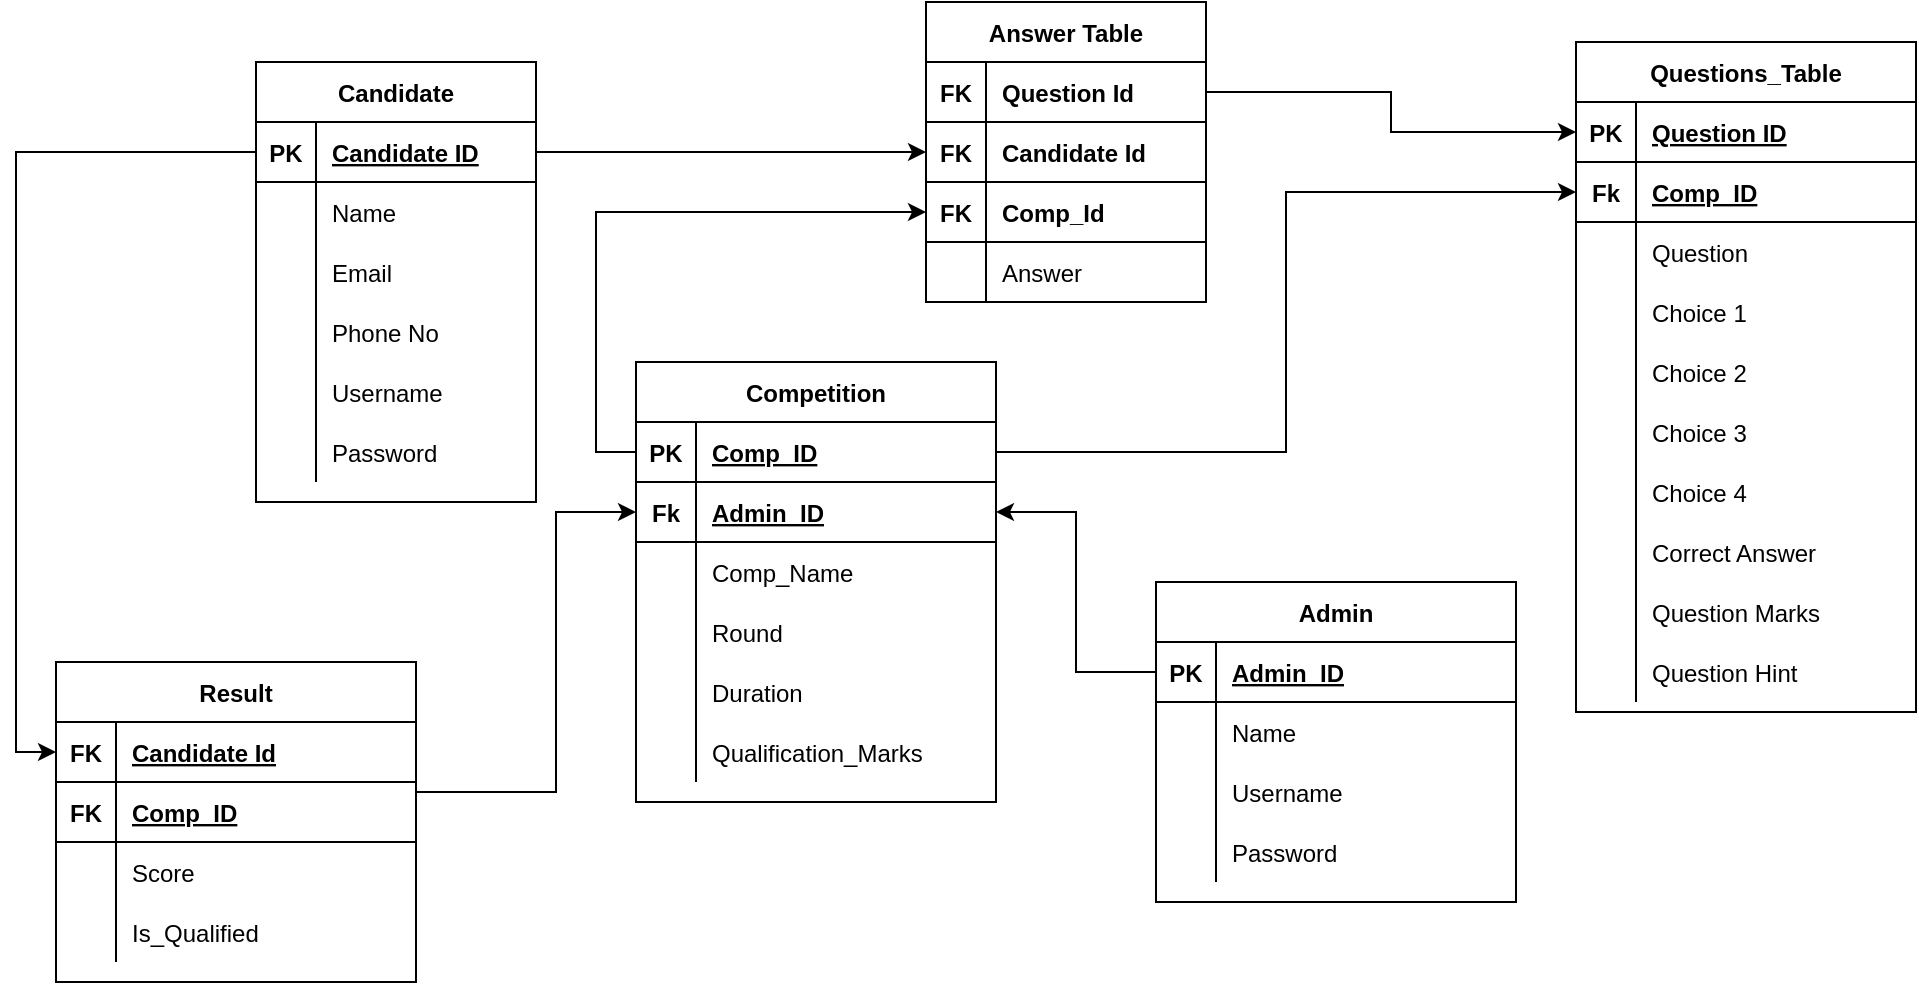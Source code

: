 <mxfile version="13.6.2" type="device"><diagram id="UA8_XcZlfuTi02shAsH2" name="Page-1"><mxGraphModel dx="1942" dy="1594" grid="1" gridSize="10" guides="1" tooltips="1" connect="1" arrows="1" fold="1" page="1" pageScale="1" pageWidth="850" pageHeight="1100" math="0" shadow="0"><root><mxCell id="0"/><mxCell id="1" parent="0"/><mxCell id="3dy5J29HsJ9k6kkWrYnw-161" style="edgeStyle=orthogonalEdgeStyle;rounded=0;orthogonalLoop=1;jettySize=auto;html=1;entryX=0;entryY=0.5;entryDx=0;entryDy=0;" parent="1" source="3dy5J29HsJ9k6kkWrYnw-139" target="3dy5J29HsJ9k6kkWrYnw-41" edge="1"><mxGeometry relative="1" as="geometry"/></mxCell><mxCell id="ef33KktDekvAy3MGBn2n-31" style="edgeStyle=orthogonalEdgeStyle;rounded=0;orthogonalLoop=1;jettySize=auto;html=1;entryX=0;entryY=0.5;entryDx=0;entryDy=0;" parent="1" source="ef33KktDekvAy3MGBn2n-2" target="6amiXl36IDbEp6MfNgax-14" edge="1"><mxGeometry relative="1" as="geometry"/></mxCell><mxCell id="ef33KktDekvAy3MGBn2n-1" value="Competition" style="shape=table;startSize=30;container=1;collapsible=1;childLayout=tableLayout;fixedRows=1;rowLines=0;fontStyle=1;align=center;resizeLast=1;" parent="1" vertex="1"><mxGeometry x="210" y="160" width="180" height="220" as="geometry"/></mxCell><mxCell id="ef33KktDekvAy3MGBn2n-2" value="" style="shape=partialRectangle;collapsible=0;dropTarget=0;pointerEvents=0;fillColor=none;top=0;left=0;bottom=1;right=0;points=[[0,0.5],[1,0.5]];portConstraint=eastwest;" parent="ef33KktDekvAy3MGBn2n-1" vertex="1"><mxGeometry y="30" width="180" height="30" as="geometry"/></mxCell><mxCell id="ef33KktDekvAy3MGBn2n-3" value="PK" style="shape=partialRectangle;connectable=0;fillColor=none;top=0;left=0;bottom=0;right=0;fontStyle=1;overflow=hidden;" parent="ef33KktDekvAy3MGBn2n-2" vertex="1"><mxGeometry width="30" height="30" as="geometry"/></mxCell><mxCell id="ef33KktDekvAy3MGBn2n-4" value="Comp_ID" style="shape=partialRectangle;connectable=0;fillColor=none;top=0;left=0;bottom=0;right=0;align=left;spacingLeft=6;fontStyle=5;overflow=hidden;" parent="ef33KktDekvAy3MGBn2n-2" vertex="1"><mxGeometry x="30" width="150" height="30" as="geometry"/></mxCell><mxCell id="GQIqt-4R1LBPrv5W9LkD-1" value="" style="shape=partialRectangle;collapsible=0;dropTarget=0;pointerEvents=0;fillColor=none;top=0;left=0;bottom=1;right=0;points=[[0,0.5],[1,0.5]];portConstraint=eastwest;" parent="ef33KktDekvAy3MGBn2n-1" vertex="1"><mxGeometry y="60" width="180" height="30" as="geometry"/></mxCell><mxCell id="GQIqt-4R1LBPrv5W9LkD-2" value="Fk" style="shape=partialRectangle;connectable=0;fillColor=none;top=0;left=0;bottom=0;right=0;fontStyle=1;overflow=hidden;" parent="GQIqt-4R1LBPrv5W9LkD-1" vertex="1"><mxGeometry width="30" height="30" as="geometry"/></mxCell><mxCell id="GQIqt-4R1LBPrv5W9LkD-3" value="Admin_ID" style="shape=partialRectangle;connectable=0;fillColor=none;top=0;left=0;bottom=0;right=0;align=left;spacingLeft=6;fontStyle=5;overflow=hidden;" parent="GQIqt-4R1LBPrv5W9LkD-1" vertex="1"><mxGeometry x="30" width="150" height="30" as="geometry"/></mxCell><mxCell id="ef33KktDekvAy3MGBn2n-5" value="" style="shape=partialRectangle;collapsible=0;dropTarget=0;pointerEvents=0;fillColor=none;top=0;left=0;bottom=0;right=0;points=[[0,0.5],[1,0.5]];portConstraint=eastwest;" parent="ef33KktDekvAy3MGBn2n-1" vertex="1"><mxGeometry y="90" width="180" height="30" as="geometry"/></mxCell><mxCell id="ef33KktDekvAy3MGBn2n-6" value="" style="shape=partialRectangle;connectable=0;fillColor=none;top=0;left=0;bottom=0;right=0;editable=1;overflow=hidden;" parent="ef33KktDekvAy3MGBn2n-5" vertex="1"><mxGeometry width="30" height="30" as="geometry"/></mxCell><mxCell id="ef33KktDekvAy3MGBn2n-7" value="Comp_Name" style="shape=partialRectangle;connectable=0;fillColor=none;top=0;left=0;bottom=0;right=0;align=left;spacingLeft=6;overflow=hidden;" parent="ef33KktDekvAy3MGBn2n-5" vertex="1"><mxGeometry x="30" width="150" height="30" as="geometry"/></mxCell><mxCell id="ef33KktDekvAy3MGBn2n-8" value="" style="shape=partialRectangle;collapsible=0;dropTarget=0;pointerEvents=0;fillColor=none;top=0;left=0;bottom=0;right=0;points=[[0,0.5],[1,0.5]];portConstraint=eastwest;" parent="ef33KktDekvAy3MGBn2n-1" vertex="1"><mxGeometry y="120" width="180" height="30" as="geometry"/></mxCell><mxCell id="ef33KktDekvAy3MGBn2n-9" value="" style="shape=partialRectangle;connectable=0;fillColor=none;top=0;left=0;bottom=0;right=0;editable=1;overflow=hidden;" parent="ef33KktDekvAy3MGBn2n-8" vertex="1"><mxGeometry width="30" height="30" as="geometry"/></mxCell><mxCell id="ef33KktDekvAy3MGBn2n-10" value="Round" style="shape=partialRectangle;connectable=0;fillColor=none;top=0;left=0;bottom=0;right=0;align=left;spacingLeft=6;overflow=hidden;" parent="ef33KktDekvAy3MGBn2n-8" vertex="1"><mxGeometry x="30" width="150" height="30" as="geometry"/></mxCell><mxCell id="ef33KktDekvAy3MGBn2n-18" value="" style="shape=partialRectangle;collapsible=0;dropTarget=0;pointerEvents=0;fillColor=none;top=0;left=0;bottom=0;right=0;points=[[0,0.5],[1,0.5]];portConstraint=eastwest;" parent="ef33KktDekvAy3MGBn2n-1" vertex="1"><mxGeometry y="150" width="180" height="30" as="geometry"/></mxCell><mxCell id="ef33KktDekvAy3MGBn2n-19" value="" style="shape=partialRectangle;connectable=0;fillColor=none;top=0;left=0;bottom=0;right=0;editable=1;overflow=hidden;" parent="ef33KktDekvAy3MGBn2n-18" vertex="1"><mxGeometry width="30" height="30" as="geometry"/></mxCell><mxCell id="ef33KktDekvAy3MGBn2n-20" value="Duration" style="shape=partialRectangle;connectable=0;fillColor=none;top=0;left=0;bottom=0;right=0;align=left;spacingLeft=6;overflow=hidden;" parent="ef33KktDekvAy3MGBn2n-18" vertex="1"><mxGeometry x="30" width="150" height="30" as="geometry"/></mxCell><mxCell id="1vWn2NSjjQprrjkqBrk3-20" value="" style="shape=partialRectangle;collapsible=0;dropTarget=0;pointerEvents=0;fillColor=none;top=0;left=0;bottom=0;right=0;points=[[0,0.5],[1,0.5]];portConstraint=eastwest;" parent="ef33KktDekvAy3MGBn2n-1" vertex="1"><mxGeometry y="180" width="180" height="30" as="geometry"/></mxCell><mxCell id="1vWn2NSjjQprrjkqBrk3-21" value="" style="shape=partialRectangle;connectable=0;fillColor=none;top=0;left=0;bottom=0;right=0;editable=1;overflow=hidden;" parent="1vWn2NSjjQprrjkqBrk3-20" vertex="1"><mxGeometry width="30" height="30" as="geometry"/></mxCell><mxCell id="1vWn2NSjjQprrjkqBrk3-22" value="Qualification_Marks" style="shape=partialRectangle;connectable=0;fillColor=none;top=0;left=0;bottom=0;right=0;align=left;spacingLeft=6;overflow=hidden;" parent="1vWn2NSjjQprrjkqBrk3-20" vertex="1"><mxGeometry x="30" width="150" height="30" as="geometry"/></mxCell><mxCell id="6amiXl36IDbEp6MfNgax-1" value="Admin" style="shape=table;startSize=30;container=1;collapsible=1;childLayout=tableLayout;fixedRows=1;rowLines=0;fontStyle=1;align=center;resizeLast=1;" parent="1" vertex="1"><mxGeometry x="470" y="270" width="180" height="160" as="geometry"/></mxCell><mxCell id="6amiXl36IDbEp6MfNgax-2" value="" style="shape=partialRectangle;collapsible=0;dropTarget=0;pointerEvents=0;fillColor=none;top=0;left=0;bottom=1;right=0;points=[[0,0.5],[1,0.5]];portConstraint=eastwest;" parent="6amiXl36IDbEp6MfNgax-1" vertex="1"><mxGeometry y="30" width="180" height="30" as="geometry"/></mxCell><mxCell id="6amiXl36IDbEp6MfNgax-3" value="PK" style="shape=partialRectangle;connectable=0;fillColor=none;top=0;left=0;bottom=0;right=0;fontStyle=1;overflow=hidden;" parent="6amiXl36IDbEp6MfNgax-2" vertex="1"><mxGeometry width="30" height="30" as="geometry"/></mxCell><mxCell id="6amiXl36IDbEp6MfNgax-4" value="Admin_ID" style="shape=partialRectangle;connectable=0;fillColor=none;top=0;left=0;bottom=0;right=0;align=left;spacingLeft=6;fontStyle=5;overflow=hidden;" parent="6amiXl36IDbEp6MfNgax-2" vertex="1"><mxGeometry x="30" width="150" height="30" as="geometry"/></mxCell><mxCell id="6amiXl36IDbEp6MfNgax-5" value="" style="shape=partialRectangle;collapsible=0;dropTarget=0;pointerEvents=0;fillColor=none;top=0;left=0;bottom=0;right=0;points=[[0,0.5],[1,0.5]];portConstraint=eastwest;" parent="6amiXl36IDbEp6MfNgax-1" vertex="1"><mxGeometry y="60" width="180" height="30" as="geometry"/></mxCell><mxCell id="6amiXl36IDbEp6MfNgax-6" value="" style="shape=partialRectangle;connectable=0;fillColor=none;top=0;left=0;bottom=0;right=0;editable=1;overflow=hidden;" parent="6amiXl36IDbEp6MfNgax-5" vertex="1"><mxGeometry width="30" height="30" as="geometry"/></mxCell><mxCell id="6amiXl36IDbEp6MfNgax-7" value="Name" style="shape=partialRectangle;connectable=0;fillColor=none;top=0;left=0;bottom=0;right=0;align=left;spacingLeft=6;overflow=hidden;" parent="6amiXl36IDbEp6MfNgax-5" vertex="1"><mxGeometry x="30" width="150" height="30" as="geometry"/></mxCell><mxCell id="6amiXl36IDbEp6MfNgax-8" value="" style="shape=partialRectangle;collapsible=0;dropTarget=0;pointerEvents=0;fillColor=none;top=0;left=0;bottom=0;right=0;points=[[0,0.5],[1,0.5]];portConstraint=eastwest;" parent="6amiXl36IDbEp6MfNgax-1" vertex="1"><mxGeometry y="90" width="180" height="30" as="geometry"/></mxCell><mxCell id="6amiXl36IDbEp6MfNgax-9" value="" style="shape=partialRectangle;connectable=0;fillColor=none;top=0;left=0;bottom=0;right=0;editable=1;overflow=hidden;" parent="6amiXl36IDbEp6MfNgax-8" vertex="1"><mxGeometry width="30" height="30" as="geometry"/></mxCell><mxCell id="6amiXl36IDbEp6MfNgax-10" value="Username" style="shape=partialRectangle;connectable=0;fillColor=none;top=0;left=0;bottom=0;right=0;align=left;spacingLeft=6;overflow=hidden;" parent="6amiXl36IDbEp6MfNgax-8" vertex="1"><mxGeometry x="30" width="150" height="30" as="geometry"/></mxCell><mxCell id="6amiXl36IDbEp6MfNgax-11" value="" style="shape=partialRectangle;collapsible=0;dropTarget=0;pointerEvents=0;fillColor=none;top=0;left=0;bottom=0;right=0;points=[[0,0.5],[1,0.5]];portConstraint=eastwest;" parent="6amiXl36IDbEp6MfNgax-1" vertex="1"><mxGeometry y="120" width="180" height="30" as="geometry"/></mxCell><mxCell id="6amiXl36IDbEp6MfNgax-12" value="" style="shape=partialRectangle;connectable=0;fillColor=none;top=0;left=0;bottom=0;right=0;editable=1;overflow=hidden;" parent="6amiXl36IDbEp6MfNgax-11" vertex="1"><mxGeometry width="30" height="30" as="geometry"/></mxCell><mxCell id="6amiXl36IDbEp6MfNgax-13" value="Password" style="shape=partialRectangle;connectable=0;fillColor=none;top=0;left=0;bottom=0;right=0;align=left;spacingLeft=6;overflow=hidden;" parent="6amiXl36IDbEp6MfNgax-11" vertex="1"><mxGeometry x="30" width="150" height="30" as="geometry"/></mxCell><mxCell id="GQIqt-4R1LBPrv5W9LkD-4" style="edgeStyle=orthogonalEdgeStyle;rounded=0;orthogonalLoop=1;jettySize=auto;html=1;" parent="1" source="6amiXl36IDbEp6MfNgax-2" target="GQIqt-4R1LBPrv5W9LkD-1" edge="1"><mxGeometry relative="1" as="geometry"/></mxCell><mxCell id="3dy5J29HsJ9k6kkWrYnw-145" value="Result" style="shape=table;startSize=30;container=1;collapsible=1;childLayout=tableLayout;fixedRows=1;rowLines=0;fontStyle=1;align=center;resizeLast=1;" parent="1" vertex="1"><mxGeometry x="-80" y="310" width="180" height="160" as="geometry"/></mxCell><mxCell id="GQIqt-4R1LBPrv5W9LkD-6" value="" style="shape=partialRectangle;collapsible=0;dropTarget=0;pointerEvents=0;fillColor=none;top=0;left=0;bottom=1;right=0;points=[[0,0.5],[1,0.5]];portConstraint=eastwest;" parent="3dy5J29HsJ9k6kkWrYnw-145" vertex="1"><mxGeometry y="30" width="180" height="30" as="geometry"/></mxCell><mxCell id="GQIqt-4R1LBPrv5W9LkD-7" value="FK" style="shape=partialRectangle;connectable=0;fillColor=none;top=0;left=0;bottom=0;right=0;fontStyle=1;overflow=hidden;" parent="GQIqt-4R1LBPrv5W9LkD-6" vertex="1"><mxGeometry width="30" height="30" as="geometry"/></mxCell><mxCell id="GQIqt-4R1LBPrv5W9LkD-8" value="Candidate Id" style="shape=partialRectangle;connectable=0;fillColor=none;top=0;left=0;bottom=0;right=0;align=left;spacingLeft=6;fontStyle=5;overflow=hidden;" parent="GQIqt-4R1LBPrv5W9LkD-6" vertex="1"><mxGeometry x="30" width="150" height="30" as="geometry"/></mxCell><mxCell id="W-Zngxxxn-Wg_NOZ1Lf8-1" value="" style="shape=partialRectangle;collapsible=0;dropTarget=0;pointerEvents=0;fillColor=none;top=0;left=0;bottom=1;right=0;points=[[0,0.5],[1,0.5]];portConstraint=eastwest;" parent="3dy5J29HsJ9k6kkWrYnw-145" vertex="1"><mxGeometry y="60" width="180" height="30" as="geometry"/></mxCell><mxCell id="W-Zngxxxn-Wg_NOZ1Lf8-2" value="FK" style="shape=partialRectangle;connectable=0;fillColor=none;top=0;left=0;bottom=0;right=0;fontStyle=1;overflow=hidden;" parent="W-Zngxxxn-Wg_NOZ1Lf8-1" vertex="1"><mxGeometry width="30" height="30" as="geometry"/></mxCell><mxCell id="W-Zngxxxn-Wg_NOZ1Lf8-3" value="Comp_ID" style="shape=partialRectangle;connectable=0;fillColor=none;top=0;left=0;bottom=0;right=0;align=left;spacingLeft=6;fontStyle=5;overflow=hidden;" parent="W-Zngxxxn-Wg_NOZ1Lf8-1" vertex="1"><mxGeometry x="30" width="150" height="30" as="geometry"/></mxCell><mxCell id="3dy5J29HsJ9k6kkWrYnw-149" value="" style="shape=partialRectangle;collapsible=0;dropTarget=0;pointerEvents=0;fillColor=none;top=0;left=0;bottom=0;right=0;points=[[0,0.5],[1,0.5]];portConstraint=eastwest;" parent="3dy5J29HsJ9k6kkWrYnw-145" vertex="1"><mxGeometry y="90" width="180" height="30" as="geometry"/></mxCell><mxCell id="3dy5J29HsJ9k6kkWrYnw-150" value="" style="shape=partialRectangle;connectable=0;fillColor=none;top=0;left=0;bottom=0;right=0;editable=1;overflow=hidden;" parent="3dy5J29HsJ9k6kkWrYnw-149" vertex="1"><mxGeometry width="30" height="30" as="geometry"/></mxCell><mxCell id="3dy5J29HsJ9k6kkWrYnw-151" value="Score" style="shape=partialRectangle;connectable=0;fillColor=none;top=0;left=0;bottom=0;right=0;align=left;spacingLeft=6;overflow=hidden;" parent="3dy5J29HsJ9k6kkWrYnw-149" vertex="1"><mxGeometry x="30" width="150" height="30" as="geometry"/></mxCell><mxCell id="3dy5J29HsJ9k6kkWrYnw-152" value="" style="shape=partialRectangle;collapsible=0;dropTarget=0;pointerEvents=0;fillColor=none;top=0;left=0;bottom=0;right=0;points=[[0,0.5],[1,0.5]];portConstraint=eastwest;" parent="3dy5J29HsJ9k6kkWrYnw-145" vertex="1"><mxGeometry y="120" width="180" height="30" as="geometry"/></mxCell><mxCell id="3dy5J29HsJ9k6kkWrYnw-153" value="" style="shape=partialRectangle;connectable=0;fillColor=none;top=0;left=0;bottom=0;right=0;editable=1;overflow=hidden;" parent="3dy5J29HsJ9k6kkWrYnw-152" vertex="1"><mxGeometry width="30" height="30" as="geometry"/></mxCell><mxCell id="3dy5J29HsJ9k6kkWrYnw-154" value="Is_Qualified" style="shape=partialRectangle;connectable=0;fillColor=none;top=0;left=0;bottom=0;right=0;align=left;spacingLeft=6;overflow=hidden;" parent="3dy5J29HsJ9k6kkWrYnw-152" vertex="1"><mxGeometry x="30" width="150" height="30" as="geometry"/></mxCell><mxCell id="5Dze0E-JYnNKQtgA89Fa-1" style="edgeStyle=orthogonalEdgeStyle;rounded=0;orthogonalLoop=1;jettySize=auto;html=1;entryX=0;entryY=0.5;entryDx=0;entryDy=0;" parent="1" source="W-Zngxxxn-Wg_NOZ1Lf8-1" target="GQIqt-4R1LBPrv5W9LkD-1" edge="1"><mxGeometry relative="1" as="geometry"><Array as="points"><mxPoint x="170" y="375"/><mxPoint x="170" y="235"/></Array></mxGeometry></mxCell><mxCell id="3dy5J29HsJ9k6kkWrYnw-40" value="Questions_Table" style="shape=table;startSize=30;container=1;collapsible=1;childLayout=tableLayout;fixedRows=1;rowLines=0;fontStyle=1;align=center;resizeLast=1;" parent="1" vertex="1"><mxGeometry x="680" width="170" height="335" as="geometry"/></mxCell><mxCell id="3dy5J29HsJ9k6kkWrYnw-41" value="" style="shape=partialRectangle;collapsible=0;dropTarget=0;pointerEvents=0;fillColor=none;top=0;left=0;bottom=1;right=0;points=[[0,0.5],[1,0.5]];portConstraint=eastwest;" parent="3dy5J29HsJ9k6kkWrYnw-40" vertex="1"><mxGeometry y="30" width="170" height="30" as="geometry"/></mxCell><mxCell id="3dy5J29HsJ9k6kkWrYnw-42" value="PK" style="shape=partialRectangle;connectable=0;fillColor=none;top=0;left=0;bottom=0;right=0;fontStyle=1;overflow=hidden;" parent="3dy5J29HsJ9k6kkWrYnw-41" vertex="1"><mxGeometry width="30" height="30" as="geometry"/></mxCell><mxCell id="3dy5J29HsJ9k6kkWrYnw-43" value="Question ID" style="shape=partialRectangle;connectable=0;fillColor=none;top=0;left=0;bottom=0;right=0;align=left;spacingLeft=6;fontStyle=5;overflow=hidden;" parent="3dy5J29HsJ9k6kkWrYnw-41" vertex="1"><mxGeometry x="30" width="140" height="30" as="geometry"/></mxCell><mxCell id="6amiXl36IDbEp6MfNgax-14" value="" style="shape=partialRectangle;collapsible=0;dropTarget=0;pointerEvents=0;fillColor=none;top=0;left=0;bottom=1;right=0;points=[[0,0.5],[1,0.5]];portConstraint=eastwest;" parent="3dy5J29HsJ9k6kkWrYnw-40" vertex="1"><mxGeometry y="60" width="170" height="30" as="geometry"/></mxCell><mxCell id="6amiXl36IDbEp6MfNgax-15" value="Fk" style="shape=partialRectangle;connectable=0;fillColor=none;top=0;left=0;bottom=0;right=0;fontStyle=1;overflow=hidden;" parent="6amiXl36IDbEp6MfNgax-14" vertex="1"><mxGeometry width="30" height="30" as="geometry"/></mxCell><mxCell id="6amiXl36IDbEp6MfNgax-16" value="Comp_ID" style="shape=partialRectangle;connectable=0;fillColor=none;top=0;left=0;bottom=0;right=0;align=left;spacingLeft=6;fontStyle=5;overflow=hidden;" parent="6amiXl36IDbEp6MfNgax-14" vertex="1"><mxGeometry x="30" width="140" height="30" as="geometry"/></mxCell><mxCell id="3dy5J29HsJ9k6kkWrYnw-44" value="" style="shape=partialRectangle;collapsible=0;dropTarget=0;pointerEvents=0;fillColor=none;top=0;left=0;bottom=0;right=0;points=[[0,0.5],[1,0.5]];portConstraint=eastwest;" parent="3dy5J29HsJ9k6kkWrYnw-40" vertex="1"><mxGeometry y="90" width="170" height="30" as="geometry"/></mxCell><mxCell id="3dy5J29HsJ9k6kkWrYnw-45" value="" style="shape=partialRectangle;connectable=0;fillColor=none;top=0;left=0;bottom=0;right=0;editable=1;overflow=hidden;" parent="3dy5J29HsJ9k6kkWrYnw-44" vertex="1"><mxGeometry width="30" height="30" as="geometry"/></mxCell><mxCell id="3dy5J29HsJ9k6kkWrYnw-46" value="Question" style="shape=partialRectangle;connectable=0;fillColor=none;top=0;left=0;bottom=0;right=0;align=left;spacingLeft=6;overflow=hidden;" parent="3dy5J29HsJ9k6kkWrYnw-44" vertex="1"><mxGeometry x="30" width="140" height="30" as="geometry"/></mxCell><mxCell id="3dy5J29HsJ9k6kkWrYnw-47" value="" style="shape=partialRectangle;collapsible=0;dropTarget=0;pointerEvents=0;fillColor=none;top=0;left=0;bottom=0;right=0;points=[[0,0.5],[1,0.5]];portConstraint=eastwest;" parent="3dy5J29HsJ9k6kkWrYnw-40" vertex="1"><mxGeometry y="120" width="170" height="30" as="geometry"/></mxCell><mxCell id="3dy5J29HsJ9k6kkWrYnw-48" value="" style="shape=partialRectangle;connectable=0;fillColor=none;top=0;left=0;bottom=0;right=0;editable=1;overflow=hidden;" parent="3dy5J29HsJ9k6kkWrYnw-47" vertex="1"><mxGeometry width="30" height="30" as="geometry"/></mxCell><mxCell id="3dy5J29HsJ9k6kkWrYnw-49" value="Choice 1" style="shape=partialRectangle;connectable=0;fillColor=none;top=0;left=0;bottom=0;right=0;align=left;spacingLeft=6;overflow=hidden;" parent="3dy5J29HsJ9k6kkWrYnw-47" vertex="1"><mxGeometry x="30" width="140" height="30" as="geometry"/></mxCell><mxCell id="3dy5J29HsJ9k6kkWrYnw-50" value="" style="shape=partialRectangle;collapsible=0;dropTarget=0;pointerEvents=0;fillColor=none;top=0;left=0;bottom=0;right=0;points=[[0,0.5],[1,0.5]];portConstraint=eastwest;" parent="3dy5J29HsJ9k6kkWrYnw-40" vertex="1"><mxGeometry y="150" width="170" height="30" as="geometry"/></mxCell><mxCell id="3dy5J29HsJ9k6kkWrYnw-51" value="" style="shape=partialRectangle;connectable=0;fillColor=none;top=0;left=0;bottom=0;right=0;editable=1;overflow=hidden;" parent="3dy5J29HsJ9k6kkWrYnw-50" vertex="1"><mxGeometry width="30" height="30" as="geometry"/></mxCell><mxCell id="3dy5J29HsJ9k6kkWrYnw-52" value="Choice 2" style="shape=partialRectangle;connectable=0;fillColor=none;top=0;left=0;bottom=0;right=0;align=left;spacingLeft=6;overflow=hidden;" parent="3dy5J29HsJ9k6kkWrYnw-50" vertex="1"><mxGeometry x="30" width="140" height="30" as="geometry"/></mxCell><mxCell id="3dy5J29HsJ9k6kkWrYnw-108" value="" style="shape=partialRectangle;collapsible=0;dropTarget=0;pointerEvents=0;fillColor=none;top=0;left=0;bottom=0;right=0;points=[[0,0.5],[1,0.5]];portConstraint=eastwest;" parent="3dy5J29HsJ9k6kkWrYnw-40" vertex="1"><mxGeometry y="180" width="170" height="30" as="geometry"/></mxCell><mxCell id="3dy5J29HsJ9k6kkWrYnw-109" value="" style="shape=partialRectangle;connectable=0;fillColor=none;top=0;left=0;bottom=0;right=0;editable=1;overflow=hidden;" parent="3dy5J29HsJ9k6kkWrYnw-108" vertex="1"><mxGeometry width="30" height="30" as="geometry"/></mxCell><mxCell id="3dy5J29HsJ9k6kkWrYnw-110" value="Choice 3" style="shape=partialRectangle;connectable=0;fillColor=none;top=0;left=0;bottom=0;right=0;align=left;spacingLeft=6;overflow=hidden;" parent="3dy5J29HsJ9k6kkWrYnw-108" vertex="1"><mxGeometry x="30" width="140" height="30" as="geometry"/></mxCell><mxCell id="3dy5J29HsJ9k6kkWrYnw-111" value="" style="shape=partialRectangle;collapsible=0;dropTarget=0;pointerEvents=0;fillColor=none;top=0;left=0;bottom=0;right=0;points=[[0,0.5],[1,0.5]];portConstraint=eastwest;" parent="3dy5J29HsJ9k6kkWrYnw-40" vertex="1"><mxGeometry y="210" width="170" height="30" as="geometry"/></mxCell><mxCell id="3dy5J29HsJ9k6kkWrYnw-112" value="" style="shape=partialRectangle;connectable=0;fillColor=none;top=0;left=0;bottom=0;right=0;editable=1;overflow=hidden;" parent="3dy5J29HsJ9k6kkWrYnw-111" vertex="1"><mxGeometry width="30" height="30" as="geometry"/></mxCell><mxCell id="3dy5J29HsJ9k6kkWrYnw-113" value="Choice 4" style="shape=partialRectangle;connectable=0;fillColor=none;top=0;left=0;bottom=0;right=0;align=left;spacingLeft=6;overflow=hidden;" parent="3dy5J29HsJ9k6kkWrYnw-111" vertex="1"><mxGeometry x="30" width="140" height="30" as="geometry"/></mxCell><mxCell id="3dy5J29HsJ9k6kkWrYnw-114" value="" style="shape=partialRectangle;collapsible=0;dropTarget=0;pointerEvents=0;fillColor=none;top=0;left=0;bottom=0;right=0;points=[[0,0.5],[1,0.5]];portConstraint=eastwest;" parent="3dy5J29HsJ9k6kkWrYnw-40" vertex="1"><mxGeometry y="240" width="170" height="30" as="geometry"/></mxCell><mxCell id="3dy5J29HsJ9k6kkWrYnw-115" value="" style="shape=partialRectangle;connectable=0;fillColor=none;top=0;left=0;bottom=0;right=0;editable=1;overflow=hidden;" parent="3dy5J29HsJ9k6kkWrYnw-114" vertex="1"><mxGeometry width="30" height="30" as="geometry"/></mxCell><mxCell id="3dy5J29HsJ9k6kkWrYnw-116" value="Correct Answer" style="shape=partialRectangle;connectable=0;fillColor=none;top=0;left=0;bottom=0;right=0;align=left;spacingLeft=6;overflow=hidden;" parent="3dy5J29HsJ9k6kkWrYnw-114" vertex="1"><mxGeometry x="30" width="140" height="30" as="geometry"/></mxCell><mxCell id="3dy5J29HsJ9k6kkWrYnw-123" value="" style="shape=partialRectangle;collapsible=0;dropTarget=0;pointerEvents=0;fillColor=none;top=0;left=0;bottom=0;right=0;points=[[0,0.5],[1,0.5]];portConstraint=eastwest;" parent="3dy5J29HsJ9k6kkWrYnw-40" vertex="1"><mxGeometry y="270" width="170" height="30" as="geometry"/></mxCell><mxCell id="3dy5J29HsJ9k6kkWrYnw-124" value="" style="shape=partialRectangle;connectable=0;fillColor=none;top=0;left=0;bottom=0;right=0;editable=1;overflow=hidden;" parent="3dy5J29HsJ9k6kkWrYnw-123" vertex="1"><mxGeometry width="30" height="30" as="geometry"/></mxCell><mxCell id="3dy5J29HsJ9k6kkWrYnw-125" value="Question Marks" style="shape=partialRectangle;connectable=0;fillColor=none;top=0;left=0;bottom=0;right=0;align=left;spacingLeft=6;overflow=hidden;" parent="3dy5J29HsJ9k6kkWrYnw-123" vertex="1"><mxGeometry x="30" width="140" height="30" as="geometry"/></mxCell><mxCell id="3dy5J29HsJ9k6kkWrYnw-120" value="" style="shape=partialRectangle;collapsible=0;dropTarget=0;pointerEvents=0;fillColor=none;top=0;left=0;bottom=0;right=0;points=[[0,0.5],[1,0.5]];portConstraint=eastwest;" parent="3dy5J29HsJ9k6kkWrYnw-40" vertex="1"><mxGeometry y="300" width="170" height="30" as="geometry"/></mxCell><mxCell id="3dy5J29HsJ9k6kkWrYnw-121" value="" style="shape=partialRectangle;connectable=0;fillColor=none;top=0;left=0;bottom=0;right=0;editable=1;overflow=hidden;" parent="3dy5J29HsJ9k6kkWrYnw-120" vertex="1"><mxGeometry width="30" height="30" as="geometry"/></mxCell><mxCell id="3dy5J29HsJ9k6kkWrYnw-122" value="Question Hint" style="shape=partialRectangle;connectable=0;fillColor=none;top=0;left=0;bottom=0;right=0;align=left;spacingLeft=6;overflow=hidden;" parent="3dy5J29HsJ9k6kkWrYnw-120" vertex="1"><mxGeometry x="30" width="140" height="30" as="geometry"/></mxCell><mxCell id="3dy5J29HsJ9k6kkWrYnw-126" value="Answer Table" style="shape=table;startSize=30;container=1;collapsible=1;childLayout=tableLayout;fixedRows=1;rowLines=0;fontStyle=1;align=center;resizeLast=1;" parent="1" vertex="1"><mxGeometry x="355" y="-20" width="140" height="150" as="geometry"/></mxCell><mxCell id="3dy5J29HsJ9k6kkWrYnw-139" value="" style="shape=partialRectangle;collapsible=0;dropTarget=0;pointerEvents=0;fillColor=none;top=0;left=0;bottom=1;right=0;points=[[0,0.5],[1,0.5]];portConstraint=eastwest;" parent="3dy5J29HsJ9k6kkWrYnw-126" vertex="1"><mxGeometry y="30" width="140" height="30" as="geometry"/></mxCell><mxCell id="3dy5J29HsJ9k6kkWrYnw-140" value="FK" style="shape=partialRectangle;connectable=0;fillColor=none;top=0;left=0;bottom=0;right=0;fontStyle=1;overflow=hidden;" parent="3dy5J29HsJ9k6kkWrYnw-139" vertex="1"><mxGeometry width="30" height="30" as="geometry"/></mxCell><mxCell id="3dy5J29HsJ9k6kkWrYnw-141" value="Question Id" style="shape=partialRectangle;connectable=0;fillColor=none;top=0;left=0;bottom=0;right=0;align=left;spacingLeft=6;fontStyle=1;overflow=hidden;" parent="3dy5J29HsJ9k6kkWrYnw-139" vertex="1"><mxGeometry x="30" width="110" height="30" as="geometry"/></mxCell><mxCell id="3dy5J29HsJ9k6kkWrYnw-142" value="" style="shape=partialRectangle;collapsible=0;dropTarget=0;pointerEvents=0;fillColor=none;top=0;left=0;bottom=1;right=0;points=[[0,0.5],[1,0.5]];portConstraint=eastwest;" parent="3dy5J29HsJ9k6kkWrYnw-126" vertex="1"><mxGeometry y="60" width="140" height="30" as="geometry"/></mxCell><mxCell id="3dy5J29HsJ9k6kkWrYnw-143" value="FK" style="shape=partialRectangle;connectable=0;fillColor=none;top=0;left=0;bottom=0;right=0;fontStyle=1;overflow=hidden;" parent="3dy5J29HsJ9k6kkWrYnw-142" vertex="1"><mxGeometry width="30" height="30" as="geometry"/></mxCell><mxCell id="3dy5J29HsJ9k6kkWrYnw-144" value="Candidate Id" style="shape=partialRectangle;connectable=0;fillColor=none;top=0;left=0;bottom=0;right=0;align=left;spacingLeft=6;fontStyle=1;overflow=hidden;" parent="3dy5J29HsJ9k6kkWrYnw-142" vertex="1"><mxGeometry x="30" width="110" height="30" as="geometry"/></mxCell><mxCell id="WwIFry9t5rHzge0gXatX-1" value="" style="shape=partialRectangle;collapsible=0;dropTarget=0;pointerEvents=0;fillColor=none;top=0;left=0;bottom=1;right=0;points=[[0,0.5],[1,0.5]];portConstraint=eastwest;" parent="3dy5J29HsJ9k6kkWrYnw-126" vertex="1"><mxGeometry y="90" width="140" height="30" as="geometry"/></mxCell><mxCell id="WwIFry9t5rHzge0gXatX-2" value="FK" style="shape=partialRectangle;connectable=0;fillColor=none;top=0;left=0;bottom=0;right=0;fontStyle=1;overflow=hidden;" parent="WwIFry9t5rHzge0gXatX-1" vertex="1"><mxGeometry width="30" height="30" as="geometry"/></mxCell><mxCell id="WwIFry9t5rHzge0gXatX-3" value="Comp_Id" style="shape=partialRectangle;connectable=0;fillColor=none;top=0;left=0;bottom=0;right=0;align=left;spacingLeft=6;fontStyle=1;overflow=hidden;" parent="WwIFry9t5rHzge0gXatX-1" vertex="1"><mxGeometry x="30" width="110" height="30" as="geometry"/></mxCell><mxCell id="3dy5J29HsJ9k6kkWrYnw-130" value="" style="shape=partialRectangle;collapsible=0;dropTarget=0;pointerEvents=0;fillColor=none;top=0;left=0;bottom=0;right=0;points=[[0,0.5],[1,0.5]];portConstraint=eastwest;" parent="3dy5J29HsJ9k6kkWrYnw-126" vertex="1"><mxGeometry y="120" width="140" height="30" as="geometry"/></mxCell><mxCell id="3dy5J29HsJ9k6kkWrYnw-131" value="" style="shape=partialRectangle;connectable=0;fillColor=none;top=0;left=0;bottom=0;right=0;editable=1;overflow=hidden;" parent="3dy5J29HsJ9k6kkWrYnw-130" vertex="1"><mxGeometry width="30" height="30" as="geometry"/></mxCell><mxCell id="3dy5J29HsJ9k6kkWrYnw-132" value="Answer" style="shape=partialRectangle;connectable=0;fillColor=none;top=0;left=0;bottom=0;right=0;align=left;spacingLeft=6;overflow=hidden;" parent="3dy5J29HsJ9k6kkWrYnw-130" vertex="1"><mxGeometry x="30" width="110" height="30" as="geometry"/></mxCell><mxCell id="3dy5J29HsJ9k6kkWrYnw-20" value="Candidate" style="shape=table;startSize=30;container=1;collapsible=1;childLayout=tableLayout;fixedRows=1;rowLines=0;fontStyle=1;align=center;resizeLast=1;" parent="1" vertex="1"><mxGeometry x="20" y="10" width="140" height="220" as="geometry"/></mxCell><mxCell id="3dy5J29HsJ9k6kkWrYnw-21" value="" style="shape=partialRectangle;collapsible=0;dropTarget=0;pointerEvents=0;fillColor=none;top=0;left=0;bottom=1;right=0;points=[[0,0.5],[1,0.5]];portConstraint=eastwest;" parent="3dy5J29HsJ9k6kkWrYnw-20" vertex="1"><mxGeometry y="30" width="140" height="30" as="geometry"/></mxCell><mxCell id="3dy5J29HsJ9k6kkWrYnw-22" value="PK" style="shape=partialRectangle;connectable=0;fillColor=none;top=0;left=0;bottom=0;right=0;fontStyle=1;overflow=hidden;" parent="3dy5J29HsJ9k6kkWrYnw-21" vertex="1"><mxGeometry width="30" height="30" as="geometry"/></mxCell><mxCell id="3dy5J29HsJ9k6kkWrYnw-23" value="Candidate ID" style="shape=partialRectangle;connectable=0;fillColor=none;top=0;left=0;bottom=0;right=0;align=left;spacingLeft=6;fontStyle=5;overflow=hidden;" parent="3dy5J29HsJ9k6kkWrYnw-21" vertex="1"><mxGeometry x="30" width="110" height="30" as="geometry"/></mxCell><mxCell id="3dy5J29HsJ9k6kkWrYnw-24" value="" style="shape=partialRectangle;collapsible=0;dropTarget=0;pointerEvents=0;fillColor=none;top=0;left=0;bottom=0;right=0;points=[[0,0.5],[1,0.5]];portConstraint=eastwest;" parent="3dy5J29HsJ9k6kkWrYnw-20" vertex="1"><mxGeometry y="60" width="140" height="30" as="geometry"/></mxCell><mxCell id="3dy5J29HsJ9k6kkWrYnw-25" value="" style="shape=partialRectangle;connectable=0;fillColor=none;top=0;left=0;bottom=0;right=0;editable=1;overflow=hidden;" parent="3dy5J29HsJ9k6kkWrYnw-24" vertex="1"><mxGeometry width="30" height="30" as="geometry"/></mxCell><mxCell id="3dy5J29HsJ9k6kkWrYnw-26" value="Name" style="shape=partialRectangle;connectable=0;fillColor=none;top=0;left=0;bottom=0;right=0;align=left;spacingLeft=6;overflow=hidden;" parent="3dy5J29HsJ9k6kkWrYnw-24" vertex="1"><mxGeometry x="30" width="110" height="30" as="geometry"/></mxCell><mxCell id="3dy5J29HsJ9k6kkWrYnw-27" value="" style="shape=partialRectangle;collapsible=0;dropTarget=0;pointerEvents=0;fillColor=none;top=0;left=0;bottom=0;right=0;points=[[0,0.5],[1,0.5]];portConstraint=eastwest;" parent="3dy5J29HsJ9k6kkWrYnw-20" vertex="1"><mxGeometry y="90" width="140" height="30" as="geometry"/></mxCell><mxCell id="3dy5J29HsJ9k6kkWrYnw-28" value="" style="shape=partialRectangle;connectable=0;fillColor=none;top=0;left=0;bottom=0;right=0;editable=1;overflow=hidden;" parent="3dy5J29HsJ9k6kkWrYnw-27" vertex="1"><mxGeometry width="30" height="30" as="geometry"/></mxCell><mxCell id="3dy5J29HsJ9k6kkWrYnw-29" value="Email" style="shape=partialRectangle;connectable=0;fillColor=none;top=0;left=0;bottom=0;right=0;align=left;spacingLeft=6;overflow=hidden;" parent="3dy5J29HsJ9k6kkWrYnw-27" vertex="1"><mxGeometry x="30" width="110" height="30" as="geometry"/></mxCell><mxCell id="3dy5J29HsJ9k6kkWrYnw-102" value="" style="shape=partialRectangle;collapsible=0;dropTarget=0;pointerEvents=0;fillColor=none;top=0;left=0;bottom=0;right=0;points=[[0,0.5],[1,0.5]];portConstraint=eastwest;" parent="3dy5J29HsJ9k6kkWrYnw-20" vertex="1"><mxGeometry y="120" width="140" height="30" as="geometry"/></mxCell><mxCell id="3dy5J29HsJ9k6kkWrYnw-103" value="" style="shape=partialRectangle;connectable=0;fillColor=none;top=0;left=0;bottom=0;right=0;editable=1;overflow=hidden;" parent="3dy5J29HsJ9k6kkWrYnw-102" vertex="1"><mxGeometry width="30" height="30" as="geometry"/></mxCell><mxCell id="3dy5J29HsJ9k6kkWrYnw-104" value="Phone No" style="shape=partialRectangle;connectable=0;fillColor=none;top=0;left=0;bottom=0;right=0;align=left;spacingLeft=6;overflow=hidden;" parent="3dy5J29HsJ9k6kkWrYnw-102" vertex="1"><mxGeometry x="30" width="110" height="30" as="geometry"/></mxCell><mxCell id="3dy5J29HsJ9k6kkWrYnw-105" value="" style="shape=partialRectangle;collapsible=0;dropTarget=0;pointerEvents=0;fillColor=none;top=0;left=0;bottom=0;right=0;points=[[0,0.5],[1,0.5]];portConstraint=eastwest;" parent="3dy5J29HsJ9k6kkWrYnw-20" vertex="1"><mxGeometry y="150" width="140" height="30" as="geometry"/></mxCell><mxCell id="3dy5J29HsJ9k6kkWrYnw-106" value="" style="shape=partialRectangle;connectable=0;fillColor=none;top=0;left=0;bottom=0;right=0;editable=1;overflow=hidden;" parent="3dy5J29HsJ9k6kkWrYnw-105" vertex="1"><mxGeometry width="30" height="30" as="geometry"/></mxCell><mxCell id="3dy5J29HsJ9k6kkWrYnw-107" value="Username" style="shape=partialRectangle;connectable=0;fillColor=none;top=0;left=0;bottom=0;right=0;align=left;spacingLeft=6;overflow=hidden;" parent="3dy5J29HsJ9k6kkWrYnw-105" vertex="1"><mxGeometry x="30" width="110" height="30" as="geometry"/></mxCell><mxCell id="3dy5J29HsJ9k6kkWrYnw-30" value="" style="shape=partialRectangle;collapsible=0;dropTarget=0;pointerEvents=0;fillColor=none;top=0;left=0;bottom=0;right=0;points=[[0,0.5],[1,0.5]];portConstraint=eastwest;" parent="3dy5J29HsJ9k6kkWrYnw-20" vertex="1"><mxGeometry y="180" width="140" height="30" as="geometry"/></mxCell><mxCell id="3dy5J29HsJ9k6kkWrYnw-31" value="" style="shape=partialRectangle;connectable=0;fillColor=none;top=0;left=0;bottom=0;right=0;editable=1;overflow=hidden;" parent="3dy5J29HsJ9k6kkWrYnw-30" vertex="1"><mxGeometry width="30" height="30" as="geometry"/></mxCell><mxCell id="3dy5J29HsJ9k6kkWrYnw-32" value="Password" style="shape=partialRectangle;connectable=0;fillColor=none;top=0;left=0;bottom=0;right=0;align=left;spacingLeft=6;overflow=hidden;" parent="3dy5J29HsJ9k6kkWrYnw-30" vertex="1"><mxGeometry x="30" width="110" height="30" as="geometry"/></mxCell><mxCell id="lNpI8cE06wFZZ0jSUnAm-1" style="edgeStyle=orthogonalEdgeStyle;rounded=0;orthogonalLoop=1;jettySize=auto;html=1;entryX=0;entryY=0.5;entryDx=0;entryDy=0;" edge="1" parent="1" source="ef33KktDekvAy3MGBn2n-2" target="WwIFry9t5rHzge0gXatX-1"><mxGeometry relative="1" as="geometry"><Array as="points"><mxPoint x="190" y="205"/><mxPoint x="190" y="85"/></Array></mxGeometry></mxCell><mxCell id="lNpI8cE06wFZZ0jSUnAm-2" style="edgeStyle=orthogonalEdgeStyle;rounded=0;orthogonalLoop=1;jettySize=auto;html=1;entryX=0;entryY=0.5;entryDx=0;entryDy=0;" edge="1" parent="1" source="3dy5J29HsJ9k6kkWrYnw-21" target="3dy5J29HsJ9k6kkWrYnw-142"><mxGeometry relative="1" as="geometry"/></mxCell><mxCell id="lNpI8cE06wFZZ0jSUnAm-3" style="edgeStyle=orthogonalEdgeStyle;rounded=0;orthogonalLoop=1;jettySize=auto;html=1;entryX=0;entryY=0.5;entryDx=0;entryDy=0;" edge="1" parent="1" source="3dy5J29HsJ9k6kkWrYnw-21" target="GQIqt-4R1LBPrv5W9LkD-6"><mxGeometry relative="1" as="geometry"/></mxCell></root></mxGraphModel></diagram></mxfile>
